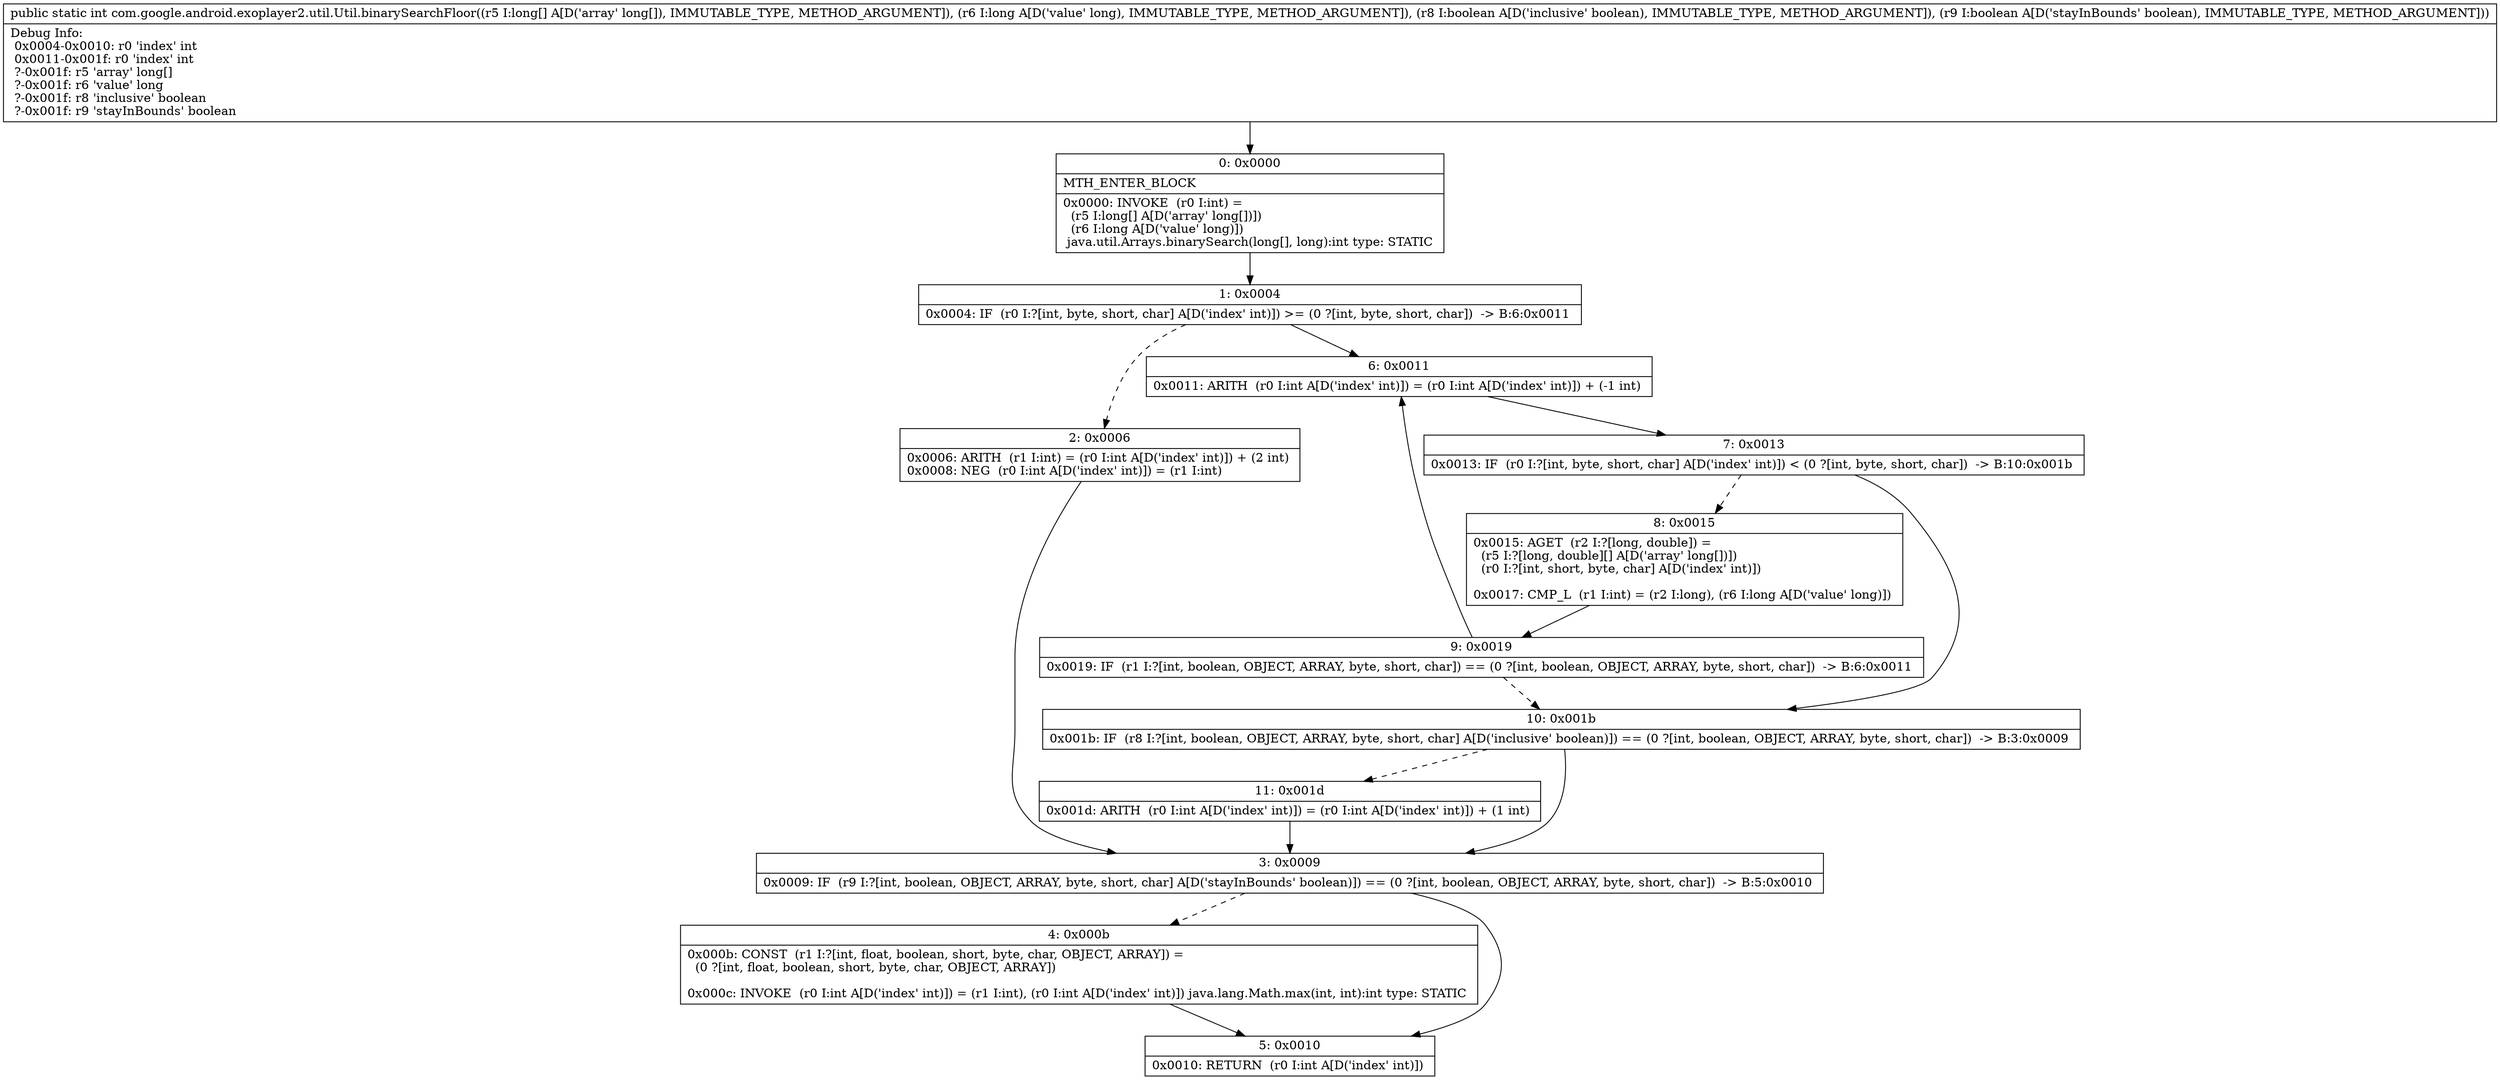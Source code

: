 digraph "CFG forcom.google.android.exoplayer2.util.Util.binarySearchFloor([JJZZ)I" {
Node_0 [shape=record,label="{0\:\ 0x0000|MTH_ENTER_BLOCK\l|0x0000: INVOKE  (r0 I:int) = \l  (r5 I:long[] A[D('array' long[])])\l  (r6 I:long A[D('value' long)])\l java.util.Arrays.binarySearch(long[], long):int type: STATIC \l}"];
Node_1 [shape=record,label="{1\:\ 0x0004|0x0004: IF  (r0 I:?[int, byte, short, char] A[D('index' int)]) \>= (0 ?[int, byte, short, char])  \-\> B:6:0x0011 \l}"];
Node_2 [shape=record,label="{2\:\ 0x0006|0x0006: ARITH  (r1 I:int) = (r0 I:int A[D('index' int)]) + (2 int) \l0x0008: NEG  (r0 I:int A[D('index' int)]) = (r1 I:int) \l}"];
Node_3 [shape=record,label="{3\:\ 0x0009|0x0009: IF  (r9 I:?[int, boolean, OBJECT, ARRAY, byte, short, char] A[D('stayInBounds' boolean)]) == (0 ?[int, boolean, OBJECT, ARRAY, byte, short, char])  \-\> B:5:0x0010 \l}"];
Node_4 [shape=record,label="{4\:\ 0x000b|0x000b: CONST  (r1 I:?[int, float, boolean, short, byte, char, OBJECT, ARRAY]) = \l  (0 ?[int, float, boolean, short, byte, char, OBJECT, ARRAY])\l \l0x000c: INVOKE  (r0 I:int A[D('index' int)]) = (r1 I:int), (r0 I:int A[D('index' int)]) java.lang.Math.max(int, int):int type: STATIC \l}"];
Node_5 [shape=record,label="{5\:\ 0x0010|0x0010: RETURN  (r0 I:int A[D('index' int)]) \l}"];
Node_6 [shape=record,label="{6\:\ 0x0011|0x0011: ARITH  (r0 I:int A[D('index' int)]) = (r0 I:int A[D('index' int)]) + (\-1 int) \l}"];
Node_7 [shape=record,label="{7\:\ 0x0013|0x0013: IF  (r0 I:?[int, byte, short, char] A[D('index' int)]) \< (0 ?[int, byte, short, char])  \-\> B:10:0x001b \l}"];
Node_8 [shape=record,label="{8\:\ 0x0015|0x0015: AGET  (r2 I:?[long, double]) = \l  (r5 I:?[long, double][] A[D('array' long[])])\l  (r0 I:?[int, short, byte, char] A[D('index' int)])\l \l0x0017: CMP_L  (r1 I:int) = (r2 I:long), (r6 I:long A[D('value' long)]) \l}"];
Node_9 [shape=record,label="{9\:\ 0x0019|0x0019: IF  (r1 I:?[int, boolean, OBJECT, ARRAY, byte, short, char]) == (0 ?[int, boolean, OBJECT, ARRAY, byte, short, char])  \-\> B:6:0x0011 \l}"];
Node_10 [shape=record,label="{10\:\ 0x001b|0x001b: IF  (r8 I:?[int, boolean, OBJECT, ARRAY, byte, short, char] A[D('inclusive' boolean)]) == (0 ?[int, boolean, OBJECT, ARRAY, byte, short, char])  \-\> B:3:0x0009 \l}"];
Node_11 [shape=record,label="{11\:\ 0x001d|0x001d: ARITH  (r0 I:int A[D('index' int)]) = (r0 I:int A[D('index' int)]) + (1 int) \l}"];
MethodNode[shape=record,label="{public static int com.google.android.exoplayer2.util.Util.binarySearchFloor((r5 I:long[] A[D('array' long[]), IMMUTABLE_TYPE, METHOD_ARGUMENT]), (r6 I:long A[D('value' long), IMMUTABLE_TYPE, METHOD_ARGUMENT]), (r8 I:boolean A[D('inclusive' boolean), IMMUTABLE_TYPE, METHOD_ARGUMENT]), (r9 I:boolean A[D('stayInBounds' boolean), IMMUTABLE_TYPE, METHOD_ARGUMENT]))  | Debug Info:\l  0x0004\-0x0010: r0 'index' int\l  0x0011\-0x001f: r0 'index' int\l  ?\-0x001f: r5 'array' long[]\l  ?\-0x001f: r6 'value' long\l  ?\-0x001f: r8 'inclusive' boolean\l  ?\-0x001f: r9 'stayInBounds' boolean\l}"];
MethodNode -> Node_0;
Node_0 -> Node_1;
Node_1 -> Node_2[style=dashed];
Node_1 -> Node_6;
Node_2 -> Node_3;
Node_3 -> Node_4[style=dashed];
Node_3 -> Node_5;
Node_4 -> Node_5;
Node_6 -> Node_7;
Node_7 -> Node_8[style=dashed];
Node_7 -> Node_10;
Node_8 -> Node_9;
Node_9 -> Node_6;
Node_9 -> Node_10[style=dashed];
Node_10 -> Node_3;
Node_10 -> Node_11[style=dashed];
Node_11 -> Node_3;
}

